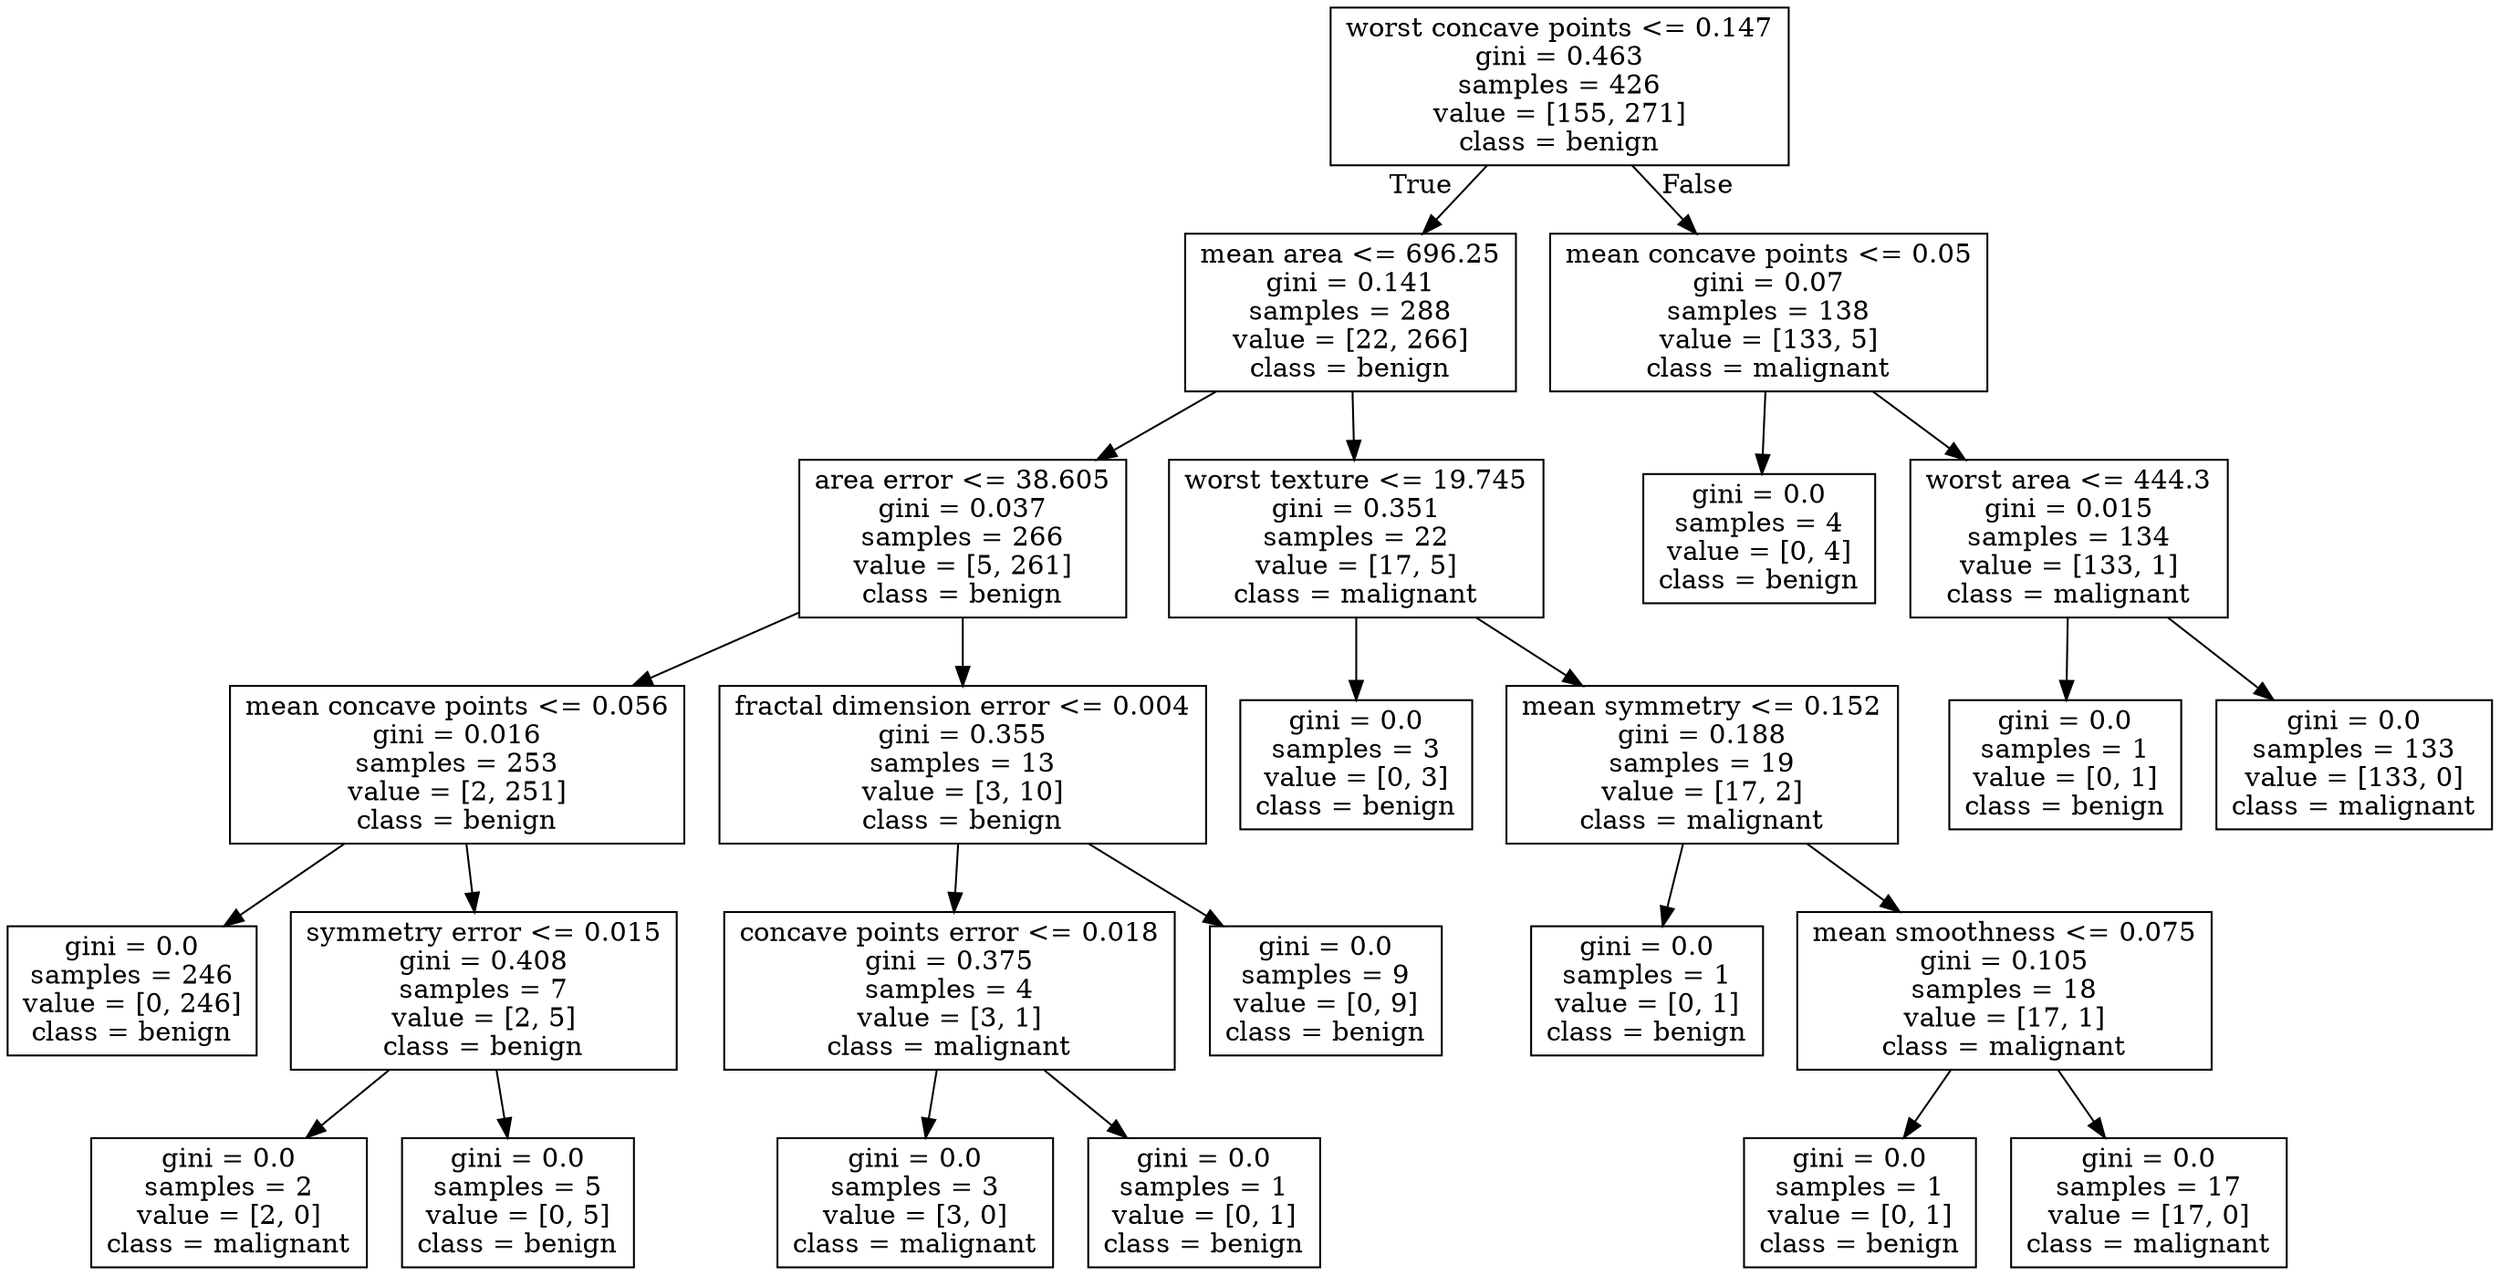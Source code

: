 digraph Tree {
node [shape=box] ;
0 [label="worst concave points <= 0.147\ngini = 0.463\nsamples = 426\nvalue = [155, 271]\nclass = benign"] ;
1 [label="mean area <= 696.25\ngini = 0.141\nsamples = 288\nvalue = [22, 266]\nclass = benign"] ;
0 -> 1 [labeldistance=2.5, labelangle=45, headlabel="True"] ;
2 [label="area error <= 38.605\ngini = 0.037\nsamples = 266\nvalue = [5, 261]\nclass = benign"] ;
1 -> 2 ;
3 [label="mean concave points <= 0.056\ngini = 0.016\nsamples = 253\nvalue = [2, 251]\nclass = benign"] ;
2 -> 3 ;
4 [label="gini = 0.0\nsamples = 246\nvalue = [0, 246]\nclass = benign"] ;
3 -> 4 ;
5 [label="symmetry error <= 0.015\ngini = 0.408\nsamples = 7\nvalue = [2, 5]\nclass = benign"] ;
3 -> 5 ;
6 [label="gini = 0.0\nsamples = 2\nvalue = [2, 0]\nclass = malignant"] ;
5 -> 6 ;
7 [label="gini = 0.0\nsamples = 5\nvalue = [0, 5]\nclass = benign"] ;
5 -> 7 ;
8 [label="fractal dimension error <= 0.004\ngini = 0.355\nsamples = 13\nvalue = [3, 10]\nclass = benign"] ;
2 -> 8 ;
9 [label="concave points error <= 0.018\ngini = 0.375\nsamples = 4\nvalue = [3, 1]\nclass = malignant"] ;
8 -> 9 ;
10 [label="gini = 0.0\nsamples = 3\nvalue = [3, 0]\nclass = malignant"] ;
9 -> 10 ;
11 [label="gini = 0.0\nsamples = 1\nvalue = [0, 1]\nclass = benign"] ;
9 -> 11 ;
12 [label="gini = 0.0\nsamples = 9\nvalue = [0, 9]\nclass = benign"] ;
8 -> 12 ;
13 [label="worst texture <= 19.745\ngini = 0.351\nsamples = 22\nvalue = [17, 5]\nclass = malignant"] ;
1 -> 13 ;
14 [label="gini = 0.0\nsamples = 3\nvalue = [0, 3]\nclass = benign"] ;
13 -> 14 ;
15 [label="mean symmetry <= 0.152\ngini = 0.188\nsamples = 19\nvalue = [17, 2]\nclass = malignant"] ;
13 -> 15 ;
16 [label="gini = 0.0\nsamples = 1\nvalue = [0, 1]\nclass = benign"] ;
15 -> 16 ;
17 [label="mean smoothness <= 0.075\ngini = 0.105\nsamples = 18\nvalue = [17, 1]\nclass = malignant"] ;
15 -> 17 ;
18 [label="gini = 0.0\nsamples = 1\nvalue = [0, 1]\nclass = benign"] ;
17 -> 18 ;
19 [label="gini = 0.0\nsamples = 17\nvalue = [17, 0]\nclass = malignant"] ;
17 -> 19 ;
20 [label="mean concave points <= 0.05\ngini = 0.07\nsamples = 138\nvalue = [133, 5]\nclass = malignant"] ;
0 -> 20 [labeldistance=2.5, labelangle=-45, headlabel="False"] ;
21 [label="gini = 0.0\nsamples = 4\nvalue = [0, 4]\nclass = benign"] ;
20 -> 21 ;
22 [label="worst area <= 444.3\ngini = 0.015\nsamples = 134\nvalue = [133, 1]\nclass = malignant"] ;
20 -> 22 ;
23 [label="gini = 0.0\nsamples = 1\nvalue = [0, 1]\nclass = benign"] ;
22 -> 23 ;
24 [label="gini = 0.0\nsamples = 133\nvalue = [133, 0]\nclass = malignant"] ;
22 -> 24 ;
}